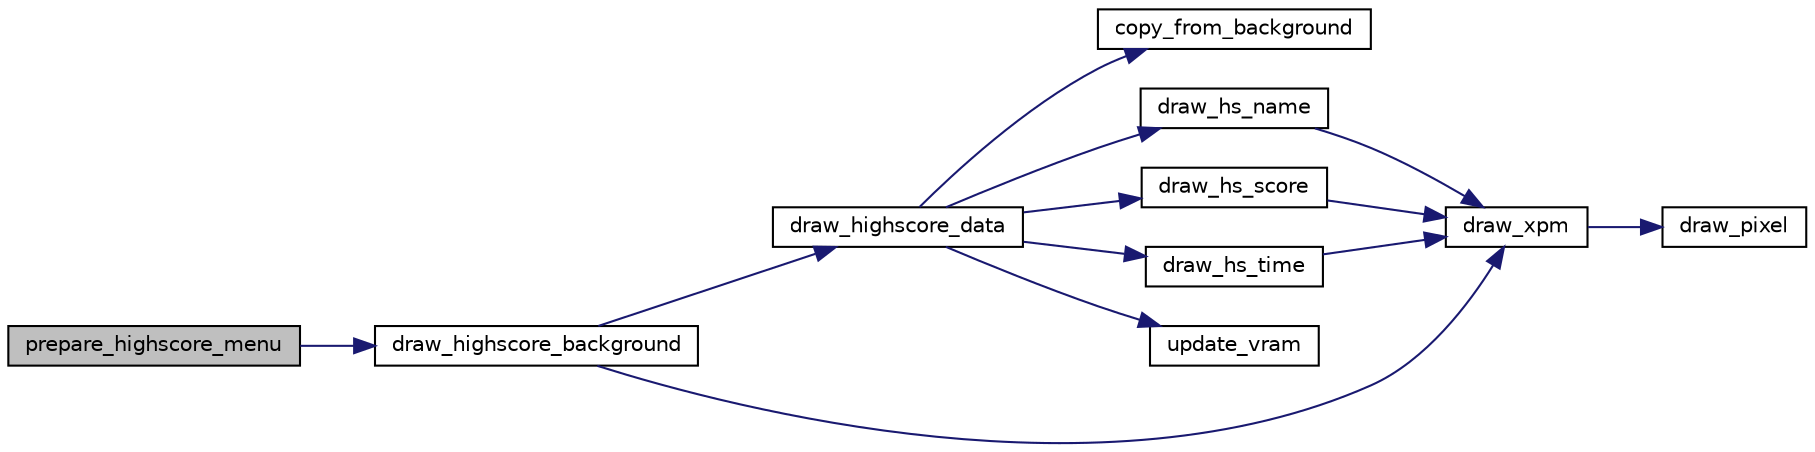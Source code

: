 digraph "prepare_highscore_menu"
{
 // LATEX_PDF_SIZE
  edge [fontname="Helvetica",fontsize="10",labelfontname="Helvetica",labelfontsize="10"];
  node [fontname="Helvetica",fontsize="10",shape=record];
  rankdir="LR";
  Node1 [label="prepare_highscore_menu",height=0.2,width=0.4,color="black", fillcolor="grey75", style="filled", fontcolor="black",tooltip=" "];
  Node1 -> Node2 [color="midnightblue",fontsize="10",style="solid",fontname="Helvetica"];
  Node2 [label="draw_highscore_background",height=0.2,width=0.4,color="black", fillcolor="white", style="filled",URL="$sprite_8c.html#ab860f4d0de8b51748e40d579c48e31dc",tooltip="Draws the highscore background on the background buffer."];
  Node2 -> Node3 [color="midnightblue",fontsize="10",style="solid",fontname="Helvetica"];
  Node3 [label="draw_highscore_data",height=0.2,width=0.4,color="black", fillcolor="white", style="filled",URL="$sprite_8c.html#a783d013e6c9f448ba5a7fff78fdf0edf",tooltip="Draws the highscore data on the background buffer."];
  Node3 -> Node4 [color="midnightblue",fontsize="10",style="solid",fontname="Helvetica"];
  Node4 [label="copy_from_background",height=0.2,width=0.4,color="black", fillcolor="white", style="filled",URL="$video_8c.html#aa10a93096da9f1f757aca38328a738ce",tooltip="Copies the background buffer's contents into the double buffer."];
  Node3 -> Node5 [color="midnightblue",fontsize="10",style="solid",fontname="Helvetica"];
  Node5 [label="draw_hs_name",height=0.2,width=0.4,color="black", fillcolor="white", style="filled",URL="$sprite_8c.html#a09b46973bae08863f288cde6bdb6e7bc",tooltip="Draws a highscore name on the background buffer."];
  Node5 -> Node6 [color="midnightblue",fontsize="10",style="solid",fontname="Helvetica"];
  Node6 [label="draw_xpm",height=0.2,width=0.4,color="black", fillcolor="white", style="filled",URL="$sprite_8c.html#a432d4502a05a1025f30948e4dbcd88b2",tooltip="Draws an xpm according to some parameters."];
  Node6 -> Node7 [color="midnightblue",fontsize="10",style="solid",fontname="Helvetica"];
  Node7 [label="draw_pixel",height=0.2,width=0.4,color="black", fillcolor="white", style="filled",URL="$video_8c.html#ac4898edce27b7b51b297128384e113be",tooltip="//Function which draws one pixel on the screen with the desired color, in the desired buffer"];
  Node3 -> Node8 [color="midnightblue",fontsize="10",style="solid",fontname="Helvetica"];
  Node8 [label="draw_hs_score",height=0.2,width=0.4,color="black", fillcolor="white", style="filled",URL="$sprite_8c.html#a72d10af255c271fa6dfb67f32db16539",tooltip="Draws the highscore score on the background buffer."];
  Node8 -> Node6 [color="midnightblue",fontsize="10",style="solid",fontname="Helvetica"];
  Node3 -> Node9 [color="midnightblue",fontsize="10",style="solid",fontname="Helvetica"];
  Node9 [label="draw_hs_time",height=0.2,width=0.4,color="black", fillcolor="white", style="filled",URL="$sprite_8c.html#a68b885c41bd03e5e715cdf72de1f9d5d",tooltip="Draws the highscore time on the background buffer."];
  Node9 -> Node6 [color="midnightblue",fontsize="10",style="solid",fontname="Helvetica"];
  Node3 -> Node10 [color="midnightblue",fontsize="10",style="solid",fontname="Helvetica"];
  Node10 [label="update_vram",height=0.2,width=0.4,color="black", fillcolor="white", style="filled",URL="$video_8c.html#a8d2d1f49135d1e61d35767153e4020dd",tooltip="Updates the video ram."];
  Node2 -> Node6 [color="midnightblue",fontsize="10",style="solid",fontname="Helvetica"];
}
